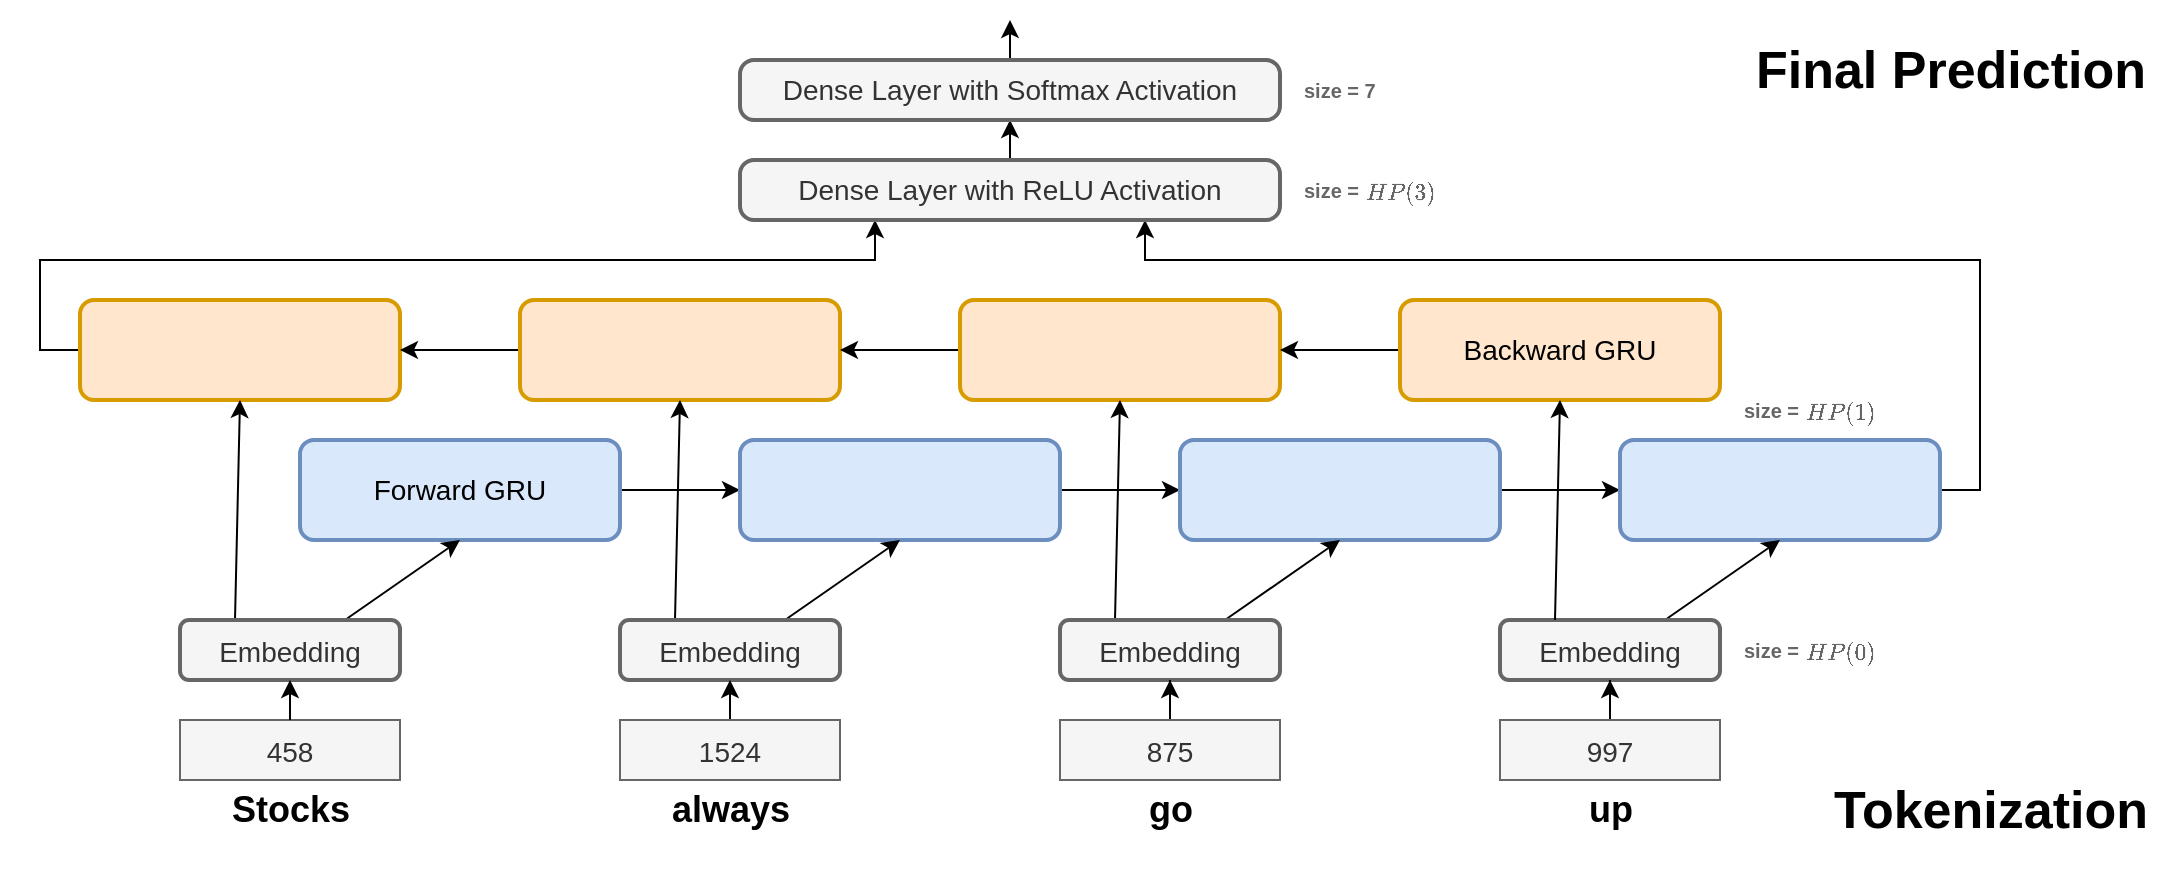 <mxfile version="15.9.4" type="device"><diagram id="C5RBs43oDa-KdzZeNtuy" name="Page-1"><mxGraphModel dx="702" dy="475" grid="1" gridSize="10" guides="1" tooltips="1" connect="1" arrows="1" fold="1" page="1" pageScale="1" pageWidth="827" pageHeight="1169" math="1" shadow="0"><root><mxCell id="WIyWlLk6GJQsqaUBKTNV-0"/><mxCell id="WIyWlLk6GJQsqaUBKTNV-1" parent="WIyWlLk6GJQsqaUBKTNV-0"/><mxCell id="70qfdsUnx2d1-iFdh98r-25" value="" style="rounded=0;whiteSpace=wrap;html=1;fontSize=14;strokeColor=none;" parent="WIyWlLk6GJQsqaUBKTNV-1" vertex="1"><mxGeometry x="80" y="70" width="1090" height="420" as="geometry"/></mxCell><mxCell id="70qfdsUnx2d1-iFdh98r-13" value="" style="edgeStyle=orthogonalEdgeStyle;rounded=0;orthogonalLoop=1;jettySize=auto;html=1;fontSize=14;exitX=0;exitY=0.5;exitDx=0;exitDy=0;entryX=0.25;entryY=1;entryDx=0;entryDy=0;" parent="WIyWlLk6GJQsqaUBKTNV-1" source="90J6E9eYhwjSkzOPLyHe-1" target="90J6E9eYhwjSkzOPLyHe-36" edge="1"><mxGeometry relative="1" as="geometry"><mxPoint x="390" y="170" as="targetPoint"/><Array as="points"><mxPoint x="100" y="245"/><mxPoint x="100" y="200"/><mxPoint x="518" y="200"/></Array></mxGeometry></mxCell><mxCell id="90J6E9eYhwjSkzOPLyHe-1" value="" style="rounded=1;whiteSpace=wrap;html=1;absoluteArcSize=1;arcSize=14;strokeWidth=2;fillColor=#ffe6cc;strokeColor=#d79b00;" parent="WIyWlLk6GJQsqaUBKTNV-1" vertex="1"><mxGeometry x="120" y="220" width="160" height="50" as="geometry"/></mxCell><mxCell id="70qfdsUnx2d1-iFdh98r-3" value="" style="edgeStyle=orthogonalEdgeStyle;rounded=0;orthogonalLoop=1;jettySize=auto;html=1;fontSize=14;" parent="WIyWlLk6GJQsqaUBKTNV-1" source="90J6E9eYhwjSkzOPLyHe-2" target="90J6E9eYhwjSkzOPLyHe-1" edge="1"><mxGeometry relative="1" as="geometry"/></mxCell><mxCell id="90J6E9eYhwjSkzOPLyHe-2" value="" style="rounded=1;whiteSpace=wrap;html=1;absoluteArcSize=1;arcSize=14;strokeWidth=2;fillColor=#ffe6cc;strokeColor=#d79b00;" parent="WIyWlLk6GJQsqaUBKTNV-1" vertex="1"><mxGeometry x="340" y="220" width="160" height="50" as="geometry"/></mxCell><mxCell id="70qfdsUnx2d1-iFdh98r-1" value="" style="edgeStyle=orthogonalEdgeStyle;rounded=0;orthogonalLoop=1;jettySize=auto;html=1;fontSize=14;" parent="WIyWlLk6GJQsqaUBKTNV-1" source="90J6E9eYhwjSkzOPLyHe-3" target="90J6E9eYhwjSkzOPLyHe-2" edge="1"><mxGeometry relative="1" as="geometry"/></mxCell><mxCell id="90J6E9eYhwjSkzOPLyHe-3" value="" style="rounded=1;whiteSpace=wrap;html=1;absoluteArcSize=1;arcSize=14;strokeWidth=2;fillColor=#ffe6cc;strokeColor=#d79b00;" parent="WIyWlLk6GJQsqaUBKTNV-1" vertex="1"><mxGeometry x="560" y="220" width="160" height="50" as="geometry"/></mxCell><mxCell id="70qfdsUnx2d1-iFdh98r-2" value="" style="edgeStyle=orthogonalEdgeStyle;rounded=0;orthogonalLoop=1;jettySize=auto;html=1;fontSize=14;" parent="WIyWlLk6GJQsqaUBKTNV-1" source="90J6E9eYhwjSkzOPLyHe-4" target="90J6E9eYhwjSkzOPLyHe-3" edge="1"><mxGeometry relative="1" as="geometry"/></mxCell><mxCell id="90J6E9eYhwjSkzOPLyHe-4" value="&lt;font style=&quot;font-size: 14px&quot;&gt;Backward GRU&lt;/font&gt;" style="rounded=1;whiteSpace=wrap;html=1;absoluteArcSize=1;arcSize=14;strokeWidth=2;fillColor=#ffe6cc;strokeColor=#d79b00;" parent="WIyWlLk6GJQsqaUBKTNV-1" vertex="1"><mxGeometry x="780" y="220" width="160" height="50" as="geometry"/></mxCell><mxCell id="90J6E9eYhwjSkzOPLyHe-22" style="edgeStyle=orthogonalEdgeStyle;rounded=0;orthogonalLoop=1;jettySize=auto;html=1;exitX=1;exitY=0.5;exitDx=0;exitDy=0;" parent="WIyWlLk6GJQsqaUBKTNV-1" source="90J6E9eYhwjSkzOPLyHe-5" target="90J6E9eYhwjSkzOPLyHe-6" edge="1"><mxGeometry relative="1" as="geometry"/></mxCell><mxCell id="90J6E9eYhwjSkzOPLyHe-5" value="&lt;font style=&quot;font-size: 14px&quot;&gt;Forward GRU&lt;/font&gt;" style="rounded=1;whiteSpace=wrap;html=1;absoluteArcSize=1;arcSize=14;strokeWidth=2;fillColor=#dae8fc;strokeColor=#6c8ebf;" parent="WIyWlLk6GJQsqaUBKTNV-1" vertex="1"><mxGeometry x="230" y="290" width="160" height="50" as="geometry"/></mxCell><mxCell id="70qfdsUnx2d1-iFdh98r-11" value="" style="edgeStyle=orthogonalEdgeStyle;rounded=0;orthogonalLoop=1;jettySize=auto;html=1;fontSize=14;entryX=0;entryY=0.5;entryDx=0;entryDy=0;" parent="WIyWlLk6GJQsqaUBKTNV-1" source="90J6E9eYhwjSkzOPLyHe-6" target="90J6E9eYhwjSkzOPLyHe-7" edge="1"><mxGeometry relative="1" as="geometry"/></mxCell><mxCell id="90J6E9eYhwjSkzOPLyHe-6" value="" style="rounded=1;whiteSpace=wrap;html=1;absoluteArcSize=1;arcSize=14;strokeWidth=2;fillColor=#dae8fc;strokeColor=#6c8ebf;" parent="WIyWlLk6GJQsqaUBKTNV-1" vertex="1"><mxGeometry x="450" y="290" width="160" height="50" as="geometry"/></mxCell><mxCell id="90J6E9eYhwjSkzOPLyHe-26" style="edgeStyle=orthogonalEdgeStyle;rounded=0;orthogonalLoop=1;jettySize=auto;html=1;exitX=1;exitY=0.5;exitDx=0;exitDy=0;" parent="WIyWlLk6GJQsqaUBKTNV-1" source="90J6E9eYhwjSkzOPLyHe-7" target="90J6E9eYhwjSkzOPLyHe-8" edge="1"><mxGeometry relative="1" as="geometry"/></mxCell><mxCell id="90J6E9eYhwjSkzOPLyHe-7" value="" style="rounded=1;whiteSpace=wrap;html=1;absoluteArcSize=1;arcSize=14;strokeWidth=2;fillColor=#dae8fc;strokeColor=#6c8ebf;" parent="WIyWlLk6GJQsqaUBKTNV-1" vertex="1"><mxGeometry x="670" y="290" width="160" height="50" as="geometry"/></mxCell><mxCell id="70qfdsUnx2d1-iFdh98r-24" style="edgeStyle=orthogonalEdgeStyle;rounded=0;orthogonalLoop=1;jettySize=auto;html=1;entryX=0.75;entryY=1;entryDx=0;entryDy=0;fontSize=14;exitX=1;exitY=0.5;exitDx=0;exitDy=0;" parent="WIyWlLk6GJQsqaUBKTNV-1" source="90J6E9eYhwjSkzOPLyHe-8" target="90J6E9eYhwjSkzOPLyHe-36" edge="1"><mxGeometry relative="1" as="geometry"><mxPoint x="1100" y="315" as="sourcePoint"/><Array as="points"><mxPoint x="1070" y="315"/><mxPoint x="1070" y="200"/><mxPoint x="653" y="200"/></Array></mxGeometry></mxCell><mxCell id="90J6E9eYhwjSkzOPLyHe-8" value="" style="rounded=1;whiteSpace=wrap;html=1;absoluteArcSize=1;arcSize=14;strokeWidth=2;fillColor=#dae8fc;strokeColor=#6c8ebf;" parent="WIyWlLk6GJQsqaUBKTNV-1" vertex="1"><mxGeometry x="890" y="290" width="160" height="50" as="geometry"/></mxCell><mxCell id="90J6E9eYhwjSkzOPLyHe-10" value="" style="endArrow=classic;html=1;rounded=0;entryX=0.5;entryY=1;entryDx=0;entryDy=0;exitX=0.75;exitY=0;exitDx=0;exitDy=0;" parent="WIyWlLk6GJQsqaUBKTNV-1" source="_i3-effNi_GRUAM77O0a-12" target="90J6E9eYhwjSkzOPLyHe-5" edge="1"><mxGeometry width="50" height="50" relative="1" as="geometry"><mxPoint x="140" y="680" as="sourcePoint"/><mxPoint x="190" y="620" as="targetPoint"/></mxGeometry></mxCell><mxCell id="90J6E9eYhwjSkzOPLyHe-11" value="" style="endArrow=classic;html=1;rounded=0;exitX=0.25;exitY=0;exitDx=0;exitDy=0;entryX=0.5;entryY=1;entryDx=0;entryDy=0;" parent="WIyWlLk6GJQsqaUBKTNV-1" source="_i3-effNi_GRUAM77O0a-12" target="90J6E9eYhwjSkzOPLyHe-1" edge="1"><mxGeometry width="50" height="50" relative="1" as="geometry"><mxPoint x="109.985" y="690.02" as="sourcePoint"/><mxPoint x="160" y="350" as="targetPoint"/></mxGeometry></mxCell><mxCell id="90J6E9eYhwjSkzOPLyHe-13" value="" style="endArrow=classic;html=1;rounded=0;entryX=0.5;entryY=1;entryDx=0;entryDy=0;exitX=0.75;exitY=0;exitDx=0;exitDy=0;" parent="WIyWlLk6GJQsqaUBKTNV-1" source="_i3-effNi_GRUAM77O0a-13" target="90J6E9eYhwjSkzOPLyHe-6" edge="1"><mxGeometry width="50" height="50" relative="1" as="geometry"><mxPoint x="390" y="680" as="sourcePoint"/><mxPoint x="447.5" y="570" as="targetPoint"/></mxGeometry></mxCell><mxCell id="90J6E9eYhwjSkzOPLyHe-16" value="" style="endArrow=classic;html=1;rounded=0;entryX=0.5;entryY=1;entryDx=0;entryDy=0;exitX=0.75;exitY=0;exitDx=0;exitDy=0;" parent="WIyWlLk6GJQsqaUBKTNV-1" source="_i3-effNi_GRUAM77O0a-14" target="90J6E9eYhwjSkzOPLyHe-7" edge="1"><mxGeometry width="50" height="50" relative="1" as="geometry"><mxPoint x="687.5" y="380" as="sourcePoint"/><mxPoint x="745" y="270" as="targetPoint"/></mxGeometry></mxCell><mxCell id="90J6E9eYhwjSkzOPLyHe-19" value="" style="endArrow=classic;html=1;rounded=0;entryX=0.5;entryY=1;entryDx=0;entryDy=0;exitX=0.75;exitY=0;exitDx=0;exitDy=0;" parent="WIyWlLk6GJQsqaUBKTNV-1" source="70qfdsUnx2d1-iFdh98r-17" target="90J6E9eYhwjSkzOPLyHe-8" edge="1"><mxGeometry width="50" height="50" relative="1" as="geometry"><mxPoint x="882.5" y="380.0" as="sourcePoint"/><mxPoint x="940" y="270.0" as="targetPoint"/></mxGeometry></mxCell><mxCell id="YGtg10YOySckULPOtR32-1" style="edgeStyle=orthogonalEdgeStyle;rounded=0;orthogonalLoop=1;jettySize=auto;html=1;exitX=0.5;exitY=0;exitDx=0;exitDy=0;entryX=0.5;entryY=1;entryDx=0;entryDy=0;" parent="WIyWlLk6GJQsqaUBKTNV-1" source="90J6E9eYhwjSkzOPLyHe-36" target="YGtg10YOySckULPOtR32-0" edge="1"><mxGeometry relative="1" as="geometry"/></mxCell><mxCell id="90J6E9eYhwjSkzOPLyHe-36" value="&lt;span style=&quot;font-size: 14px&quot;&gt;Dense Layer with ReLU Activation&lt;/span&gt;" style="rounded=1;whiteSpace=wrap;html=1;absoluteArcSize=1;arcSize=14;strokeWidth=2;fillColor=#f5f5f5;fontColor=#333333;strokeColor=#666666;" parent="WIyWlLk6GJQsqaUBKTNV-1" vertex="1"><mxGeometry x="450" y="150" width="270" height="30" as="geometry"/></mxCell><mxCell id="90J6E9eYhwjSkzOPLyHe-48" value="&lt;h4&gt;&lt;span style=&quot;font-size: 18px&quot;&gt;Stocks&lt;/span&gt;&lt;/h4&gt;" style="text;html=1;align=center;verticalAlign=middle;resizable=0;points=[];autosize=1;strokeColor=none;fillColor=none;" parent="WIyWlLk6GJQsqaUBKTNV-1" vertex="1"><mxGeometry x="190" y="450" width="70" height="50" as="geometry"/></mxCell><mxCell id="90J6E9eYhwjSkzOPLyHe-49" value="&lt;h4&gt;&lt;span style=&quot;font-size: 18px&quot;&gt;always&lt;/span&gt;&lt;/h4&gt;" style="text;html=1;align=center;verticalAlign=middle;resizable=0;points=[];autosize=1;strokeColor=none;fillColor=none;" parent="WIyWlLk6GJQsqaUBKTNV-1" vertex="1"><mxGeometry x="410" y="450" width="70" height="50" as="geometry"/></mxCell><mxCell id="90J6E9eYhwjSkzOPLyHe-50" value="&lt;h4&gt;&lt;span style=&quot;font-size: 18px&quot;&gt;go&lt;/span&gt;&lt;/h4&gt;" style="text;html=1;align=center;verticalAlign=middle;resizable=0;points=[];autosize=1;strokeColor=none;fillColor=none;" parent="WIyWlLk6GJQsqaUBKTNV-1" vertex="1"><mxGeometry x="645" y="450" width="40" height="50" as="geometry"/></mxCell><mxCell id="90J6E9eYhwjSkzOPLyHe-51" value="&lt;h4&gt;&lt;span style=&quot;font-size: 18px&quot;&gt;up&lt;/span&gt;&lt;/h4&gt;" style="text;html=1;align=center;verticalAlign=middle;resizable=0;points=[];autosize=1;strokeColor=none;fillColor=none;" parent="WIyWlLk6GJQsqaUBKTNV-1" vertex="1"><mxGeometry x="865" y="450" width="40" height="50" as="geometry"/></mxCell><mxCell id="_i3-effNi_GRUAM77O0a-4" value="" style="endArrow=classic;html=1;rounded=0;exitX=0.25;exitY=0;exitDx=0;exitDy=0;entryX=0.5;entryY=1;entryDx=0;entryDy=0;" parent="WIyWlLk6GJQsqaUBKTNV-1" source="_i3-effNi_GRUAM77O0a-13" target="90J6E9eYhwjSkzOPLyHe-2" edge="1"><mxGeometry width="50" height="50" relative="1" as="geometry"><mxPoint x="367.485" y="690.02" as="sourcePoint"/><mxPoint x="408.8" y="399.7" as="targetPoint"/></mxGeometry></mxCell><mxCell id="_i3-effNi_GRUAM77O0a-6" value="" style="endArrow=classic;html=1;rounded=0;exitX=0.25;exitY=0;exitDx=0;exitDy=0;entryX=0.5;entryY=1;entryDx=0;entryDy=0;" parent="WIyWlLk6GJQsqaUBKTNV-1" source="_i3-effNi_GRUAM77O0a-14" target="90J6E9eYhwjSkzOPLyHe-3" edge="1"><mxGeometry width="50" height="50" relative="1" as="geometry"><mxPoint x="639.985" y="690.32" as="sourcePoint"/><mxPoint x="681.3" y="400.0" as="targetPoint"/></mxGeometry></mxCell><mxCell id="_i3-effNi_GRUAM77O0a-12" value="&lt;font style=&quot;font-size: 14px&quot;&gt;Embedding&lt;/font&gt;" style="rounded=1;whiteSpace=wrap;html=1;fontSize=18;fillColor=#f5f5f5;strokeColor=#666666;fontColor=#333333;strokeWidth=2;" parent="WIyWlLk6GJQsqaUBKTNV-1" vertex="1"><mxGeometry x="170" y="380" width="110" height="30" as="geometry"/></mxCell><mxCell id="_i3-effNi_GRUAM77O0a-13" value="&lt;font style=&quot;font-size: 14px&quot;&gt;Embedding&lt;/font&gt;" style="rounded=1;whiteSpace=wrap;html=1;fontSize=18;fillColor=#f5f5f5;strokeColor=#666666;fontColor=#333333;strokeWidth=2;" parent="WIyWlLk6GJQsqaUBKTNV-1" vertex="1"><mxGeometry x="390" y="380" width="110" height="30" as="geometry"/></mxCell><mxCell id="_i3-effNi_GRUAM77O0a-14" value="&lt;font style=&quot;font-size: 14px&quot;&gt;Embedding&lt;/font&gt;" style="rounded=1;whiteSpace=wrap;html=1;fontSize=18;fillColor=#f5f5f5;strokeColor=#666666;fontColor=#333333;strokeWidth=2;" parent="WIyWlLk6GJQsqaUBKTNV-1" vertex="1"><mxGeometry x="610" y="380.0" width="110" height="30" as="geometry"/></mxCell><mxCell id="_i3-effNi_GRUAM77O0a-16" value="&lt;font style=&quot;font-size: 14px&quot;&gt;458&lt;/font&gt;" style="rounded=0;whiteSpace=wrap;html=1;fontSize=18;fillColor=#f5f5f5;strokeColor=#666666;fontColor=#333333;" parent="WIyWlLk6GJQsqaUBKTNV-1" vertex="1"><mxGeometry x="170" y="430" width="110" height="30" as="geometry"/></mxCell><mxCell id="70qfdsUnx2d1-iFdh98r-16" style="edgeStyle=orthogonalEdgeStyle;rounded=0;orthogonalLoop=1;jettySize=auto;html=1;exitX=0.5;exitY=0;exitDx=0;exitDy=0;entryX=0.5;entryY=1;entryDx=0;entryDy=0;fontSize=14;" parent="WIyWlLk6GJQsqaUBKTNV-1" source="_i3-effNi_GRUAM77O0a-17" target="_i3-effNi_GRUAM77O0a-13" edge="1"><mxGeometry relative="1" as="geometry"/></mxCell><mxCell id="_i3-effNi_GRUAM77O0a-17" value="&lt;font style=&quot;font-size: 14px&quot;&gt;1524&lt;/font&gt;" style="rounded=0;whiteSpace=wrap;html=1;fontSize=18;fillColor=#f5f5f5;strokeColor=#666666;fontColor=#333333;" parent="WIyWlLk6GJQsqaUBKTNV-1" vertex="1"><mxGeometry x="390" y="430" width="110" height="30" as="geometry"/></mxCell><mxCell id="_i3-effNi_GRUAM77O0a-20" value="&lt;h2&gt;&lt;font style=&quot;font-size: 26px&quot;&gt;Tokenization&lt;/font&gt;&lt;/h2&gt;" style="text;html=1;align=center;verticalAlign=middle;resizable=0;points=[];autosize=1;strokeColor=none;fillColor=none;" parent="WIyWlLk6GJQsqaUBKTNV-1" vertex="1"><mxGeometry x="990" y="450" width="170" height="50" as="geometry"/></mxCell><mxCell id="_i3-effNi_GRUAM77O0a-21" value="" style="endArrow=classic;html=1;rounded=0;fontSize=26;exitX=0.5;exitY=0;exitDx=0;exitDy=0;entryX=0.5;entryY=1;entryDx=0;entryDy=0;" parent="WIyWlLk6GJQsqaUBKTNV-1" source="_i3-effNi_GRUAM77O0a-16" target="_i3-effNi_GRUAM77O0a-12" edge="1"><mxGeometry width="50" height="50" relative="1" as="geometry"><mxPoint x="580" y="560" as="sourcePoint"/><mxPoint x="630" y="510" as="targetPoint"/></mxGeometry></mxCell><mxCell id="_i3-effNi_GRUAM77O0a-27" value="&lt;h2&gt;&lt;font style=&quot;font-size: 26px&quot;&gt;Final Prediction&lt;/font&gt;&lt;/h2&gt;" style="text;html=1;align=center;verticalAlign=middle;resizable=0;points=[];autosize=1;strokeColor=none;fillColor=none;" parent="WIyWlLk6GJQsqaUBKTNV-1" vertex="1"><mxGeometry x="950" y="80" width="210" height="50" as="geometry"/></mxCell><mxCell id="70qfdsUnx2d1-iFdh98r-17" value="&lt;font style=&quot;font-size: 14px&quot;&gt;Embedding&lt;/font&gt;" style="rounded=1;whiteSpace=wrap;html=1;fontSize=18;fillColor=#f5f5f5;strokeColor=#666666;fontColor=#333333;strokeWidth=2;" parent="WIyWlLk6GJQsqaUBKTNV-1" vertex="1"><mxGeometry x="830" y="380" width="110" height="30" as="geometry"/></mxCell><mxCell id="70qfdsUnx2d1-iFdh98r-19" value="" style="endArrow=classic;html=1;rounded=0;exitX=0.25;exitY=0;exitDx=0;exitDy=0;entryX=0.5;entryY=1;entryDx=0;entryDy=0;" parent="WIyWlLk6GJQsqaUBKTNV-1" source="70qfdsUnx2d1-iFdh98r-17" target="90J6E9eYhwjSkzOPLyHe-4" edge="1"><mxGeometry width="50" height="50" relative="1" as="geometry"><mxPoint x="627.5" y="390" as="sourcePoint"/><mxPoint x="635" y="270" as="targetPoint"/></mxGeometry></mxCell><mxCell id="70qfdsUnx2d1-iFdh98r-22" value="" style="edgeStyle=orthogonalEdgeStyle;rounded=0;orthogonalLoop=1;jettySize=auto;html=1;fontSize=14;" parent="WIyWlLk6GJQsqaUBKTNV-1" source="70qfdsUnx2d1-iFdh98r-20" target="_i3-effNi_GRUAM77O0a-14" edge="1"><mxGeometry relative="1" as="geometry"/></mxCell><mxCell id="70qfdsUnx2d1-iFdh98r-20" value="&lt;font style=&quot;font-size: 14px&quot;&gt;875&lt;/font&gt;" style="rounded=0;whiteSpace=wrap;html=1;fontSize=18;fillColor=#f5f5f5;strokeColor=#666666;fontColor=#333333;" parent="WIyWlLk6GJQsqaUBKTNV-1" vertex="1"><mxGeometry x="610" y="430" width="110" height="30" as="geometry"/></mxCell><mxCell id="70qfdsUnx2d1-iFdh98r-23" value="" style="edgeStyle=orthogonalEdgeStyle;rounded=0;orthogonalLoop=1;jettySize=auto;html=1;fontSize=14;" parent="WIyWlLk6GJQsqaUBKTNV-1" source="70qfdsUnx2d1-iFdh98r-21" target="70qfdsUnx2d1-iFdh98r-17" edge="1"><mxGeometry relative="1" as="geometry"/></mxCell><mxCell id="70qfdsUnx2d1-iFdh98r-21" value="&lt;font style=&quot;font-size: 14px&quot;&gt;997&lt;/font&gt;" style="rounded=0;whiteSpace=wrap;html=1;fontSize=18;fillColor=#f5f5f5;strokeColor=#666666;fontColor=#333333;" parent="WIyWlLk6GJQsqaUBKTNV-1" vertex="1"><mxGeometry x="830" y="430" width="110" height="30" as="geometry"/></mxCell><mxCell id="YGtg10YOySckULPOtR32-3" value="" style="edgeStyle=orthogonalEdgeStyle;rounded=0;orthogonalLoop=1;jettySize=auto;html=1;" parent="WIyWlLk6GJQsqaUBKTNV-1" source="YGtg10YOySckULPOtR32-0" edge="1"><mxGeometry relative="1" as="geometry"><mxPoint x="585" y="80" as="targetPoint"/></mxGeometry></mxCell><mxCell id="YGtg10YOySckULPOtR32-0" value="&lt;span style=&quot;font-size: 14px&quot;&gt;Dense Layer with Softmax Activation&lt;/span&gt;" style="rounded=1;whiteSpace=wrap;html=1;absoluteArcSize=1;arcSize=14;strokeWidth=2;fillColor=#f5f5f5;fontColor=#333333;strokeColor=#666666;" parent="WIyWlLk6GJQsqaUBKTNV-1" vertex="1"><mxGeometry x="450" y="100" width="270" height="30" as="geometry"/></mxCell><mxCell id="YGtg10YOySckULPOtR32-6" value="&lt;b&gt;&lt;font style=&quot;font-size: 10px&quot;&gt;$$HP(1)$$&lt;/font&gt;&lt;/b&gt;" style="text;html=1;strokeColor=none;fillColor=none;align=center;verticalAlign=middle;whiteSpace=wrap;rounded=0;fontColor=#666666;" parent="WIyWlLk6GJQsqaUBKTNV-1" vertex="1"><mxGeometry x="960" y="261" width="80" height="30" as="geometry"/></mxCell><mxCell id="YGtg10YOySckULPOtR32-7" value="&lt;b&gt;&lt;font style=&quot;font-size: 10px&quot;&gt;$$HP(3)$$&lt;/font&gt;&lt;/b&gt;" style="text;html=1;strokeColor=none;fillColor=none;align=center;verticalAlign=middle;whiteSpace=wrap;rounded=0;fontColor=#666666;" parent="WIyWlLk6GJQsqaUBKTNV-1" vertex="1"><mxGeometry x="740" y="151" width="80" height="30" as="geometry"/></mxCell><mxCell id="YGtg10YOySckULPOtR32-8" value="&lt;b&gt;&lt;font style=&quot;font-size: 10px&quot;&gt;size = 7&lt;/font&gt;&lt;/b&gt;" style="text;html=1;strokeColor=none;fillColor=none;align=left;verticalAlign=middle;whiteSpace=wrap;rounded=0;fontColor=#666666;" parent="WIyWlLk6GJQsqaUBKTNV-1" vertex="1"><mxGeometry x="730" y="100" width="50" height="30" as="geometry"/></mxCell><mxCell id="YGtg10YOySckULPOtR32-9" value="&lt;b&gt;&lt;font style=&quot;font-size: 10px&quot;&gt;size =&amp;nbsp;&lt;/font&gt;&lt;/b&gt;" style="text;html=1;strokeColor=none;fillColor=none;align=left;verticalAlign=middle;whiteSpace=wrap;rounded=0;fontColor=#666666;" parent="WIyWlLk6GJQsqaUBKTNV-1" vertex="1"><mxGeometry x="730" y="150" width="50" height="30" as="geometry"/></mxCell><mxCell id="YGtg10YOySckULPOtR32-10" value="&lt;b&gt;&lt;font style=&quot;font-size: 10px&quot;&gt;size =&amp;nbsp;&lt;/font&gt;&lt;/b&gt;" style="text;html=1;strokeColor=none;fillColor=none;align=left;verticalAlign=middle;whiteSpace=wrap;rounded=0;fontColor=#666666;" parent="WIyWlLk6GJQsqaUBKTNV-1" vertex="1"><mxGeometry x="950" y="260" width="50" height="30" as="geometry"/></mxCell><mxCell id="YGtg10YOySckULPOtR32-12" value="&lt;b&gt;&lt;font style=&quot;font-size: 10px&quot;&gt;$$HP(0)$$&lt;/font&gt;&lt;/b&gt;" style="text;html=1;strokeColor=none;fillColor=none;align=center;verticalAlign=middle;whiteSpace=wrap;rounded=0;fontColor=#666666;" parent="WIyWlLk6GJQsqaUBKTNV-1" vertex="1"><mxGeometry x="960" y="381" width="80" height="30" as="geometry"/></mxCell><mxCell id="YGtg10YOySckULPOtR32-13" value="&lt;b&gt;&lt;font style=&quot;font-size: 10px&quot;&gt;size =&amp;nbsp;&lt;/font&gt;&lt;/b&gt;" style="text;html=1;strokeColor=none;fillColor=none;align=left;verticalAlign=middle;whiteSpace=wrap;rounded=0;fontColor=#666666;" parent="WIyWlLk6GJQsqaUBKTNV-1" vertex="1"><mxGeometry x="950" y="380" width="50" height="30" as="geometry"/></mxCell></root></mxGraphModel></diagram></mxfile>